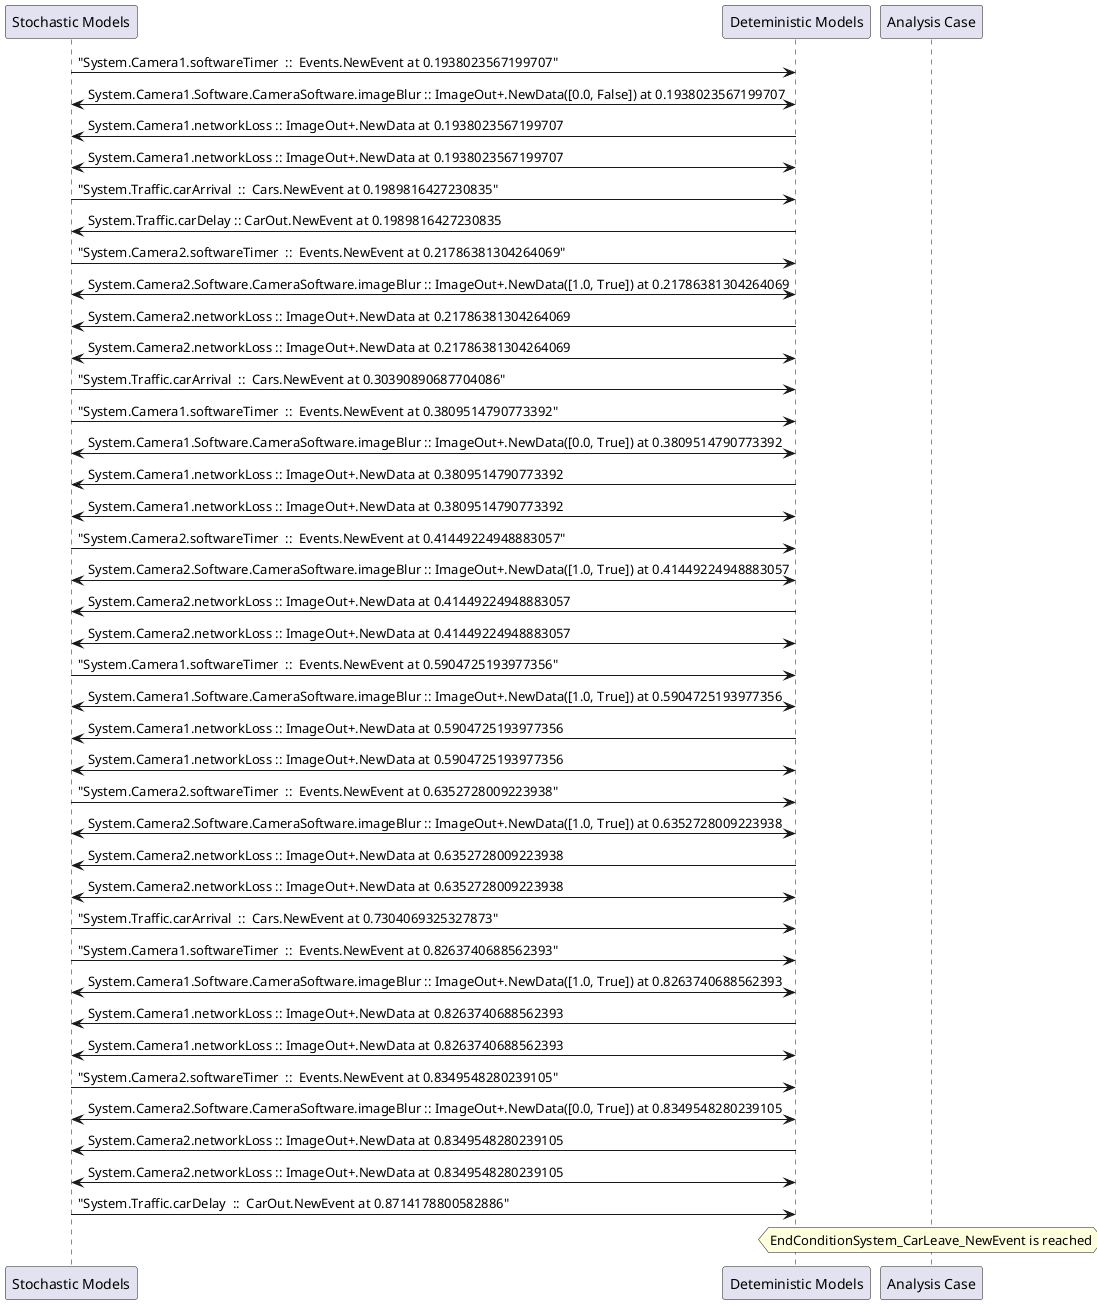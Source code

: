 
	@startuml
	participant "Stochastic Models" as stochmodel
	participant "Deteministic Models" as detmodel
	participant "Analysis Case" as analysis
	{29520_stop} stochmodel -> detmodel : "System.Camera1.softwareTimer  ::  Events.NewEvent at 0.1938023567199707"
detmodel <-> stochmodel : System.Camera1.Software.CameraSoftware.imageBlur :: ImageOut+.NewData([0.0, False]) at 0.1938023567199707
detmodel -> stochmodel : System.Camera1.networkLoss :: ImageOut+.NewData at 0.1938023567199707
detmodel <-> stochmodel : System.Camera1.networkLoss :: ImageOut+.NewData at 0.1938023567199707
{29550_stop} stochmodel -> detmodel : "System.Traffic.carArrival  ::  Cars.NewEvent at 0.1989816427230835"
{29564_start} detmodel -> stochmodel : System.Traffic.carDelay :: CarOut.NewEvent at 0.1989816427230835
{29535_stop} stochmodel -> detmodel : "System.Camera2.softwareTimer  ::  Events.NewEvent at 0.21786381304264069"
detmodel <-> stochmodel : System.Camera2.Software.CameraSoftware.imageBlur :: ImageOut+.NewData([1.0, True]) at 0.21786381304264069
detmodel -> stochmodel : System.Camera2.networkLoss :: ImageOut+.NewData at 0.21786381304264069
detmodel <-> stochmodel : System.Camera2.networkLoss :: ImageOut+.NewData at 0.21786381304264069
{29551_stop} stochmodel -> detmodel : "System.Traffic.carArrival  ::  Cars.NewEvent at 0.30390890687704086"
{29521_stop} stochmodel -> detmodel : "System.Camera1.softwareTimer  ::  Events.NewEvent at 0.3809514790773392"
detmodel <-> stochmodel : System.Camera1.Software.CameraSoftware.imageBlur :: ImageOut+.NewData([0.0, True]) at 0.3809514790773392
detmodel -> stochmodel : System.Camera1.networkLoss :: ImageOut+.NewData at 0.3809514790773392
detmodel <-> stochmodel : System.Camera1.networkLoss :: ImageOut+.NewData at 0.3809514790773392
{29536_stop} stochmodel -> detmodel : "System.Camera2.softwareTimer  ::  Events.NewEvent at 0.41449224948883057"
detmodel <-> stochmodel : System.Camera2.Software.CameraSoftware.imageBlur :: ImageOut+.NewData([1.0, True]) at 0.41449224948883057
detmodel -> stochmodel : System.Camera2.networkLoss :: ImageOut+.NewData at 0.41449224948883057
detmodel <-> stochmodel : System.Camera2.networkLoss :: ImageOut+.NewData at 0.41449224948883057
{29522_stop} stochmodel -> detmodel : "System.Camera1.softwareTimer  ::  Events.NewEvent at 0.5904725193977356"
detmodel <-> stochmodel : System.Camera1.Software.CameraSoftware.imageBlur :: ImageOut+.NewData([1.0, True]) at 0.5904725193977356
detmodel -> stochmodel : System.Camera1.networkLoss :: ImageOut+.NewData at 0.5904725193977356
detmodel <-> stochmodel : System.Camera1.networkLoss :: ImageOut+.NewData at 0.5904725193977356
{29537_stop} stochmodel -> detmodel : "System.Camera2.softwareTimer  ::  Events.NewEvent at 0.6352728009223938"
detmodel <-> stochmodel : System.Camera2.Software.CameraSoftware.imageBlur :: ImageOut+.NewData([1.0, True]) at 0.6352728009223938
detmodel -> stochmodel : System.Camera2.networkLoss :: ImageOut+.NewData at 0.6352728009223938
detmodel <-> stochmodel : System.Camera2.networkLoss :: ImageOut+.NewData at 0.6352728009223938
{29552_stop} stochmodel -> detmodel : "System.Traffic.carArrival  ::  Cars.NewEvent at 0.7304069325327873"
{29523_stop} stochmodel -> detmodel : "System.Camera1.softwareTimer  ::  Events.NewEvent at 0.8263740688562393"
detmodel <-> stochmodel : System.Camera1.Software.CameraSoftware.imageBlur :: ImageOut+.NewData([1.0, True]) at 0.8263740688562393
detmodel -> stochmodel : System.Camera1.networkLoss :: ImageOut+.NewData at 0.8263740688562393
detmodel <-> stochmodel : System.Camera1.networkLoss :: ImageOut+.NewData at 0.8263740688562393
{29538_stop} stochmodel -> detmodel : "System.Camera2.softwareTimer  ::  Events.NewEvent at 0.8349548280239105"
detmodel <-> stochmodel : System.Camera2.Software.CameraSoftware.imageBlur :: ImageOut+.NewData([0.0, True]) at 0.8349548280239105
detmodel -> stochmodel : System.Camera2.networkLoss :: ImageOut+.NewData at 0.8349548280239105
detmodel <-> stochmodel : System.Camera2.networkLoss :: ImageOut+.NewData at 0.8349548280239105
{29564_stop} stochmodel -> detmodel : "System.Traffic.carDelay  ::  CarOut.NewEvent at 0.8714178800582886"
{29564_start} <-> {29564_stop} : delay
hnote over analysis 
EndConditionSystem_CarLeave_NewEvent is reached
endnote
@enduml